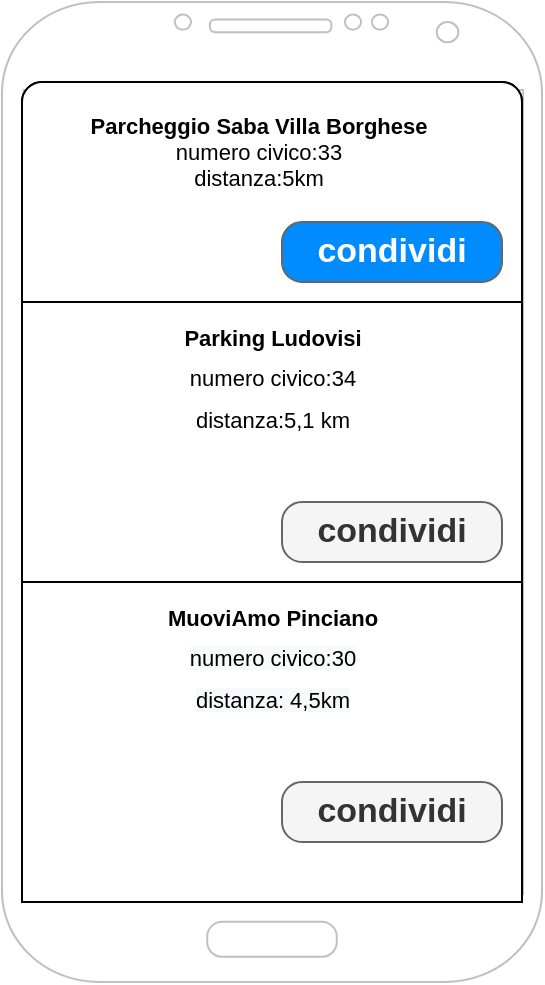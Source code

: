 <mxfile version="14.2.9" type="github">
  <diagram id="yGj9I8lR1U0CFMxcBAfA" name="Page-1">
    <mxGraphModel dx="782" dy="738" grid="1" gridSize="10" guides="1" tooltips="1" connect="1" arrows="1" fold="1" page="1" pageScale="1" pageWidth="827" pageHeight="1169" math="0" shadow="0">
      <root>
        <mxCell id="0" />
        <mxCell id="1" parent="0" />
        <mxCell id="xeuyCQ0-0__o0exJz9tu-1" value="" style="verticalLabelPosition=bottom;verticalAlign=top;html=1;shadow=0;dashed=0;strokeWidth=1;shape=mxgraph.android.phone2;strokeColor=#c0c0c0;" vertex="1" parent="1">
          <mxGeometry x="260" y="80" width="270" height="490" as="geometry" />
        </mxCell>
        <mxCell id="xeuyCQ0-0__o0exJz9tu-21" value="" style="strokeWidth=1;shadow=0;dashed=0;align=center;html=1;shape=mxgraph.mockup.rrect;rSize=10;" vertex="1" parent="1">
          <mxGeometry x="270" y="120" width="250" height="410" as="geometry" />
        </mxCell>
        <mxCell id="xeuyCQ0-0__o0exJz9tu-22" value="&lt;font style=&quot;font-size: 11px&quot;&gt;&lt;b style=&quot;color: rgb(0 , 0 , 0)&quot;&gt;Parking Ludovisi&lt;br&gt;&lt;/b&gt;&lt;span style=&quot;color: rgb(0 , 0 , 0) ; font-weight: 400&quot;&gt;numero civico:34&lt;/span&gt;&lt;br style=&quot;color: rgb(0 , 0 , 0) ; font-weight: 400&quot;&gt;&lt;span style=&quot;color: rgb(0 , 0 , 0) ; font-weight: 400&quot;&gt;distanza:5,1 km&lt;/span&gt;&lt;/font&gt;" style="strokeColor=inherit;fillColor=inherit;gradientColor=inherit;strokeWidth=1;shadow=0;dashed=0;align=center;html=1;shape=mxgraph.mockup.rrect;rSize=0;fontSize=17;fontColor=#666666;fontStyle=1;resizeWidth=1;verticalAlign=top;" vertex="1" parent="xeuyCQ0-0__o0exJz9tu-21">
          <mxGeometry width="250.0" height="140" relative="1" as="geometry">
            <mxPoint y="110" as="offset" />
          </mxGeometry>
        </mxCell>
        <mxCell id="xeuyCQ0-0__o0exJz9tu-23" value="&lt;b style=&quot;text-align: left ; color: rgb(0 , 0 , 0) ; font-family: &amp;#34;helvetica&amp;#34; ; font-size: 11px&quot;&gt;MuoviAmo Pinciano&lt;/b&gt;&lt;br&gt;&lt;span style=&quot;color: rgb(0 , 0 , 0) ; font-family: &amp;#34;helvetica&amp;#34; ; font-size: 11px ; font-style: normal ; font-weight: 400 ; letter-spacing: normal ; text-align: center ; text-indent: 0px ; text-transform: none ; word-spacing: 0px ; background-color: rgb(248 , 249 , 250) ; display: inline ; float: none&quot;&gt;numero civico:30&lt;/span&gt;&lt;br style=&quot;color: rgb(0 , 0 , 0) ; font-family: &amp;#34;helvetica&amp;#34; ; font-size: 11px ; font-style: normal ; font-weight: 400 ; letter-spacing: normal ; text-align: center ; text-indent: 0px ; text-transform: none ; word-spacing: 0px ; background-color: rgb(248 , 249 , 250)&quot;&gt;&lt;span style=&quot;color: rgb(0 , 0 , 0) ; font-family: &amp;#34;helvetica&amp;#34; ; font-size: 11px ; font-style: normal ; font-weight: 400 ; letter-spacing: normal ; text-align: center ; text-indent: 0px ; text-transform: none ; word-spacing: 0px ; background-color: rgb(248 , 249 , 250) ; display: inline ; float: none&quot;&gt;distanza: 4,5km&lt;/span&gt;" style="strokeColor=inherit;fillColor=inherit;gradientColor=inherit;strokeWidth=1;shadow=0;dashed=0;align=center;html=1;shape=mxgraph.mockup.rrect;rSize=0;fontSize=17;fontColor=#666666;fontStyle=1;resizeWidth=1;verticalAlign=top;" vertex="1" parent="xeuyCQ0-0__o0exJz9tu-21">
          <mxGeometry width="250" height="160" relative="1" as="geometry">
            <mxPoint y="250" as="offset" />
          </mxGeometry>
        </mxCell>
        <mxCell id="xeuyCQ0-0__o0exJz9tu-25" value="&lt;h2 class=&quot;qrShPb kno-ecr-pt PZPZlf mfMhoc PPT5v hNKfZe&quot; style=&quot;color: rgba(0 , 0 , 0 , 0.87) ; line-height: 1.34 ; margin: 0px 40px 0px 0px ; overflow: visible ; font-weight: normal ; position: relative ; transform-origin: left top ; overflow-wrap: break-word ; padding-bottom: 2px ; text-align: left ; background-color: rgb(255 , 255 , 255) ; font-family: &amp;#34;google sans&amp;#34; , &amp;#34;arial&amp;#34; , sans-serif &amp;#34;important&amp;#34; ; font-size: 12px&quot;&gt;&lt;br&gt;&lt;/h2&gt;" style="strokeWidth=1;shadow=0;dashed=0;align=center;html=1;shape=mxgraph.mockup.topButton;rSize=10;fontSize=17;fontStyle=1;resizeWidth=1;" vertex="1" parent="xeuyCQ0-0__o0exJz9tu-21">
          <mxGeometry width="250.0" height="110" relative="1" as="geometry" />
        </mxCell>
        <mxCell id="xeuyCQ0-0__o0exJz9tu-26" value="&lt;b&gt;Parcheggio Saba Villa Borghese&lt;br&gt;&lt;/b&gt;numero civico:33&lt;br&gt;distanza:5km" style="text;html=1;strokeColor=none;fillColor=none;align=center;verticalAlign=middle;whiteSpace=wrap;rounded=0;fontSize=11;" vertex="1" parent="xeuyCQ0-0__o0exJz9tu-21">
          <mxGeometry y="11.714" width="236.842" height="46.857" as="geometry" />
        </mxCell>
        <mxCell id="xeuyCQ0-0__o0exJz9tu-37" value="condividi" style="strokeWidth=1;shadow=0;dashed=0;align=center;html=1;shape=mxgraph.mockup.buttons.button;strokeColor=#666666;fontColor=#ffffff;mainText=;buttonStyle=round;fontSize=17;fontStyle=1;fillColor=#008cff;whiteSpace=wrap;" vertex="1" parent="xeuyCQ0-0__o0exJz9tu-21">
          <mxGeometry x="130.0" y="70" width="110" height="30" as="geometry" />
        </mxCell>
        <mxCell id="xeuyCQ0-0__o0exJz9tu-36" value="condividi" style="strokeWidth=1;shadow=0;dashed=0;align=center;html=1;shape=mxgraph.mockup.buttons.button;strokeColor=#666666;fontColor=#333333;mainText=;buttonStyle=round;fontSize=17;fontStyle=1;fillColor=#f5f5f5;whiteSpace=wrap;" vertex="1" parent="xeuyCQ0-0__o0exJz9tu-21">
          <mxGeometry x="130" y="210" width="110" height="30" as="geometry" />
        </mxCell>
        <mxCell id="xeuyCQ0-0__o0exJz9tu-35" value="condividi" style="strokeWidth=1;shadow=0;dashed=0;align=center;html=1;shape=mxgraph.mockup.buttons.button;strokeColor=#666666;fontColor=#333333;mainText=;buttonStyle=round;fontSize=17;fontStyle=1;fillColor=#f5f5f5;whiteSpace=wrap;" vertex="1" parent="xeuyCQ0-0__o0exJz9tu-21">
          <mxGeometry x="130" y="350" width="110" height="30" as="geometry" />
        </mxCell>
      </root>
    </mxGraphModel>
  </diagram>
</mxfile>
